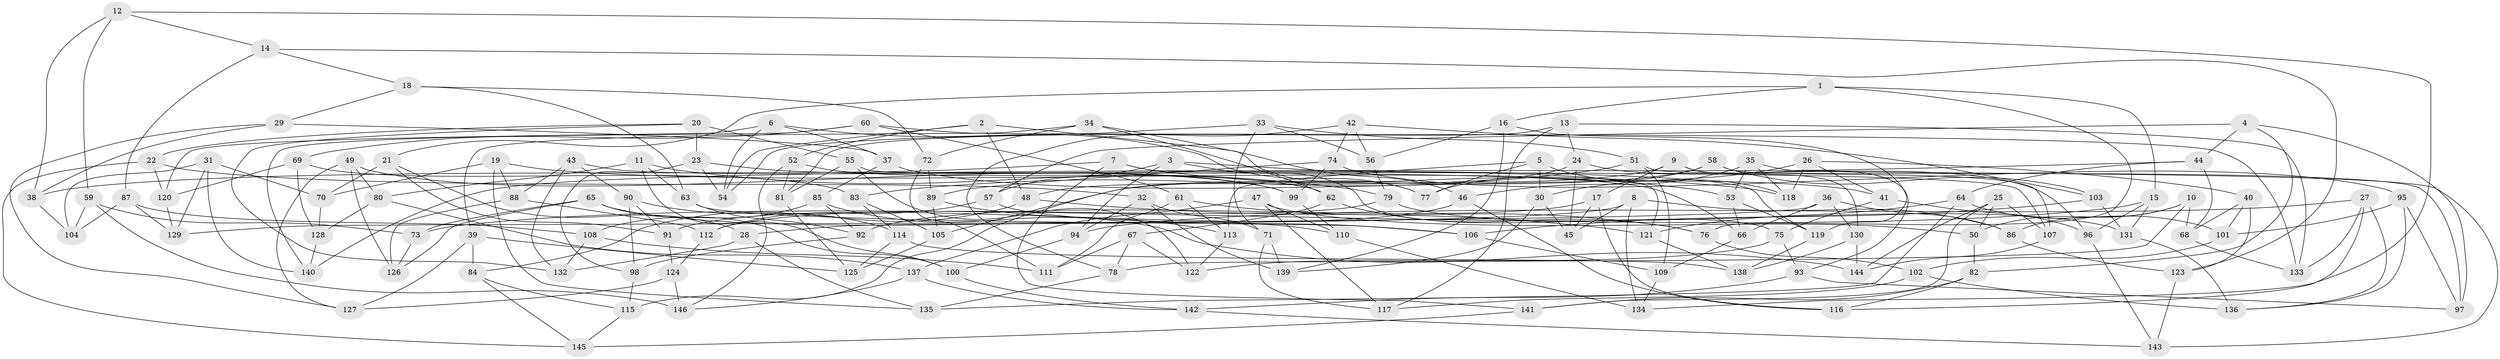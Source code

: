 // coarse degree distribution, {6: 0.5483870967741935, 4: 0.40860215053763443, 3: 0.021505376344086023, 5: 0.021505376344086023}
// Generated by graph-tools (version 1.1) at 2025/42/03/06/25 10:42:20]
// undirected, 146 vertices, 292 edges
graph export_dot {
graph [start="1"]
  node [color=gray90,style=filled];
  1;
  2;
  3;
  4;
  5;
  6;
  7;
  8;
  9;
  10;
  11;
  12;
  13;
  14;
  15;
  16;
  17;
  18;
  19;
  20;
  21;
  22;
  23;
  24;
  25;
  26;
  27;
  28;
  29;
  30;
  31;
  32;
  33;
  34;
  35;
  36;
  37;
  38;
  39;
  40;
  41;
  42;
  43;
  44;
  45;
  46;
  47;
  48;
  49;
  50;
  51;
  52;
  53;
  54;
  55;
  56;
  57;
  58;
  59;
  60;
  61;
  62;
  63;
  64;
  65;
  66;
  67;
  68;
  69;
  70;
  71;
  72;
  73;
  74;
  75;
  76;
  77;
  78;
  79;
  80;
  81;
  82;
  83;
  84;
  85;
  86;
  87;
  88;
  89;
  90;
  91;
  92;
  93;
  94;
  95;
  96;
  97;
  98;
  99;
  100;
  101;
  102;
  103;
  104;
  105;
  106;
  107;
  108;
  109;
  110;
  111;
  112;
  113;
  114;
  115;
  116;
  117;
  118;
  119;
  120;
  121;
  122;
  123;
  124;
  125;
  126;
  127;
  128;
  129;
  130;
  131;
  132;
  133;
  134;
  135;
  136;
  137;
  138;
  139;
  140;
  141;
  142;
  143;
  144;
  145;
  146;
  1 -- 15;
  1 -- 21;
  1 -- 76;
  1 -- 16;
  2 -- 54;
  2 -- 52;
  2 -- 77;
  2 -- 48;
  3 -- 57;
  3 -- 94;
  3 -- 119;
  3 -- 75;
  4 -- 44;
  4 -- 82;
  4 -- 97;
  4 -- 57;
  5 -- 118;
  5 -- 30;
  5 -- 113;
  5 -- 77;
  6 -- 37;
  6 -- 77;
  6 -- 54;
  6 -- 140;
  7 -- 107;
  7 -- 53;
  7 -- 38;
  7 -- 141;
  8 -- 134;
  8 -- 45;
  8 -- 28;
  8 -- 86;
  9 -- 93;
  9 -- 130;
  9 -- 115;
  9 -- 17;
  10 -- 78;
  10 -- 86;
  10 -- 50;
  10 -- 68;
  11 -- 100;
  11 -- 79;
  11 -- 63;
  11 -- 80;
  12 -- 59;
  12 -- 14;
  12 -- 134;
  12 -- 38;
  13 -- 81;
  13 -- 117;
  13 -- 24;
  13 -- 133;
  14 -- 18;
  14 -- 123;
  14 -- 87;
  15 -- 96;
  15 -- 131;
  15 -- 73;
  16 -- 139;
  16 -- 56;
  16 -- 119;
  17 -- 92;
  17 -- 45;
  17 -- 116;
  18 -- 29;
  18 -- 63;
  18 -- 72;
  19 -- 70;
  19 -- 118;
  19 -- 88;
  19 -- 135;
  20 -- 23;
  20 -- 22;
  20 -- 55;
  20 -- 132;
  21 -- 28;
  21 -- 70;
  21 -- 91;
  22 -- 120;
  22 -- 145;
  22 -- 32;
  23 -- 99;
  23 -- 98;
  23 -- 54;
  24 -- 45;
  24 -- 48;
  24 -- 96;
  25 -- 107;
  25 -- 144;
  25 -- 141;
  25 -- 50;
  26 -- 30;
  26 -- 41;
  26 -- 118;
  26 -- 40;
  27 -- 136;
  27 -- 94;
  27 -- 116;
  27 -- 133;
  28 -- 132;
  28 -- 135;
  29 -- 37;
  29 -- 38;
  29 -- 127;
  30 -- 45;
  30 -- 139;
  31 -- 70;
  31 -- 140;
  31 -- 129;
  31 -- 104;
  32 -- 139;
  32 -- 71;
  32 -- 94;
  33 -- 71;
  33 -- 51;
  33 -- 56;
  33 -- 54;
  34 -- 46;
  34 -- 62;
  34 -- 39;
  34 -- 72;
  35 -- 53;
  35 -- 118;
  35 -- 46;
  35 -- 143;
  36 -- 130;
  36 -- 86;
  36 -- 129;
  36 -- 66;
  37 -- 85;
  37 -- 41;
  38 -- 104;
  39 -- 127;
  39 -- 125;
  39 -- 84;
  40 -- 68;
  40 -- 123;
  40 -- 101;
  41 -- 75;
  41 -- 96;
  42 -- 74;
  42 -- 56;
  42 -- 103;
  42 -- 78;
  43 -- 88;
  43 -- 66;
  43 -- 90;
  43 -- 132;
  44 -- 140;
  44 -- 68;
  44 -- 64;
  46 -- 91;
  46 -- 116;
  47 -- 50;
  47 -- 137;
  47 -- 117;
  47 -- 110;
  48 -- 121;
  48 -- 84;
  49 -- 99;
  49 -- 126;
  49 -- 127;
  49 -- 80;
  50 -- 82;
  51 -- 97;
  51 -- 109;
  51 -- 83;
  52 -- 81;
  52 -- 62;
  52 -- 146;
  53 -- 66;
  53 -- 119;
  55 -- 121;
  55 -- 81;
  55 -- 122;
  56 -- 79;
  57 -- 112;
  57 -- 106;
  58 -- 77;
  58 -- 105;
  58 -- 103;
  58 -- 107;
  59 -- 146;
  59 -- 104;
  59 -- 73;
  60 -- 69;
  60 -- 61;
  60 -- 133;
  60 -- 120;
  61 -- 113;
  61 -- 111;
  61 -- 76;
  62 -- 67;
  62 -- 76;
  63 -- 106;
  63 -- 92;
  64 -- 135;
  64 -- 121;
  64 -- 101;
  65 -- 73;
  65 -- 126;
  65 -- 110;
  65 -- 100;
  66 -- 109;
  67 -- 111;
  67 -- 78;
  67 -- 122;
  68 -- 133;
  69 -- 120;
  69 -- 83;
  69 -- 128;
  70 -- 128;
  71 -- 117;
  71 -- 139;
  72 -- 111;
  72 -- 89;
  73 -- 126;
  74 -- 95;
  74 -- 89;
  74 -- 99;
  75 -- 93;
  75 -- 122;
  76 -- 102;
  78 -- 135;
  79 -- 112;
  79 -- 131;
  80 -- 128;
  80 -- 137;
  81 -- 125;
  82 -- 116;
  82 -- 141;
  83 -- 114;
  83 -- 105;
  84 -- 115;
  84 -- 145;
  85 -- 108;
  85 -- 92;
  85 -- 144;
  86 -- 123;
  87 -- 129;
  87 -- 108;
  87 -- 104;
  88 -- 126;
  88 -- 112;
  89 -- 105;
  89 -- 113;
  90 -- 91;
  90 -- 114;
  90 -- 98;
  91 -- 124;
  92 -- 98;
  93 -- 97;
  93 -- 142;
  94 -- 100;
  95 -- 101;
  95 -- 97;
  95 -- 136;
  96 -- 143;
  98 -- 115;
  99 -- 110;
  100 -- 142;
  101 -- 102;
  102 -- 136;
  102 -- 117;
  103 -- 106;
  103 -- 131;
  105 -- 125;
  106 -- 109;
  107 -- 144;
  108 -- 132;
  108 -- 111;
  109 -- 134;
  110 -- 134;
  112 -- 124;
  113 -- 122;
  114 -- 125;
  114 -- 138;
  115 -- 145;
  119 -- 138;
  120 -- 129;
  121 -- 138;
  123 -- 143;
  124 -- 127;
  124 -- 146;
  128 -- 140;
  130 -- 138;
  130 -- 144;
  131 -- 136;
  137 -- 142;
  137 -- 146;
  141 -- 145;
  142 -- 143;
}
